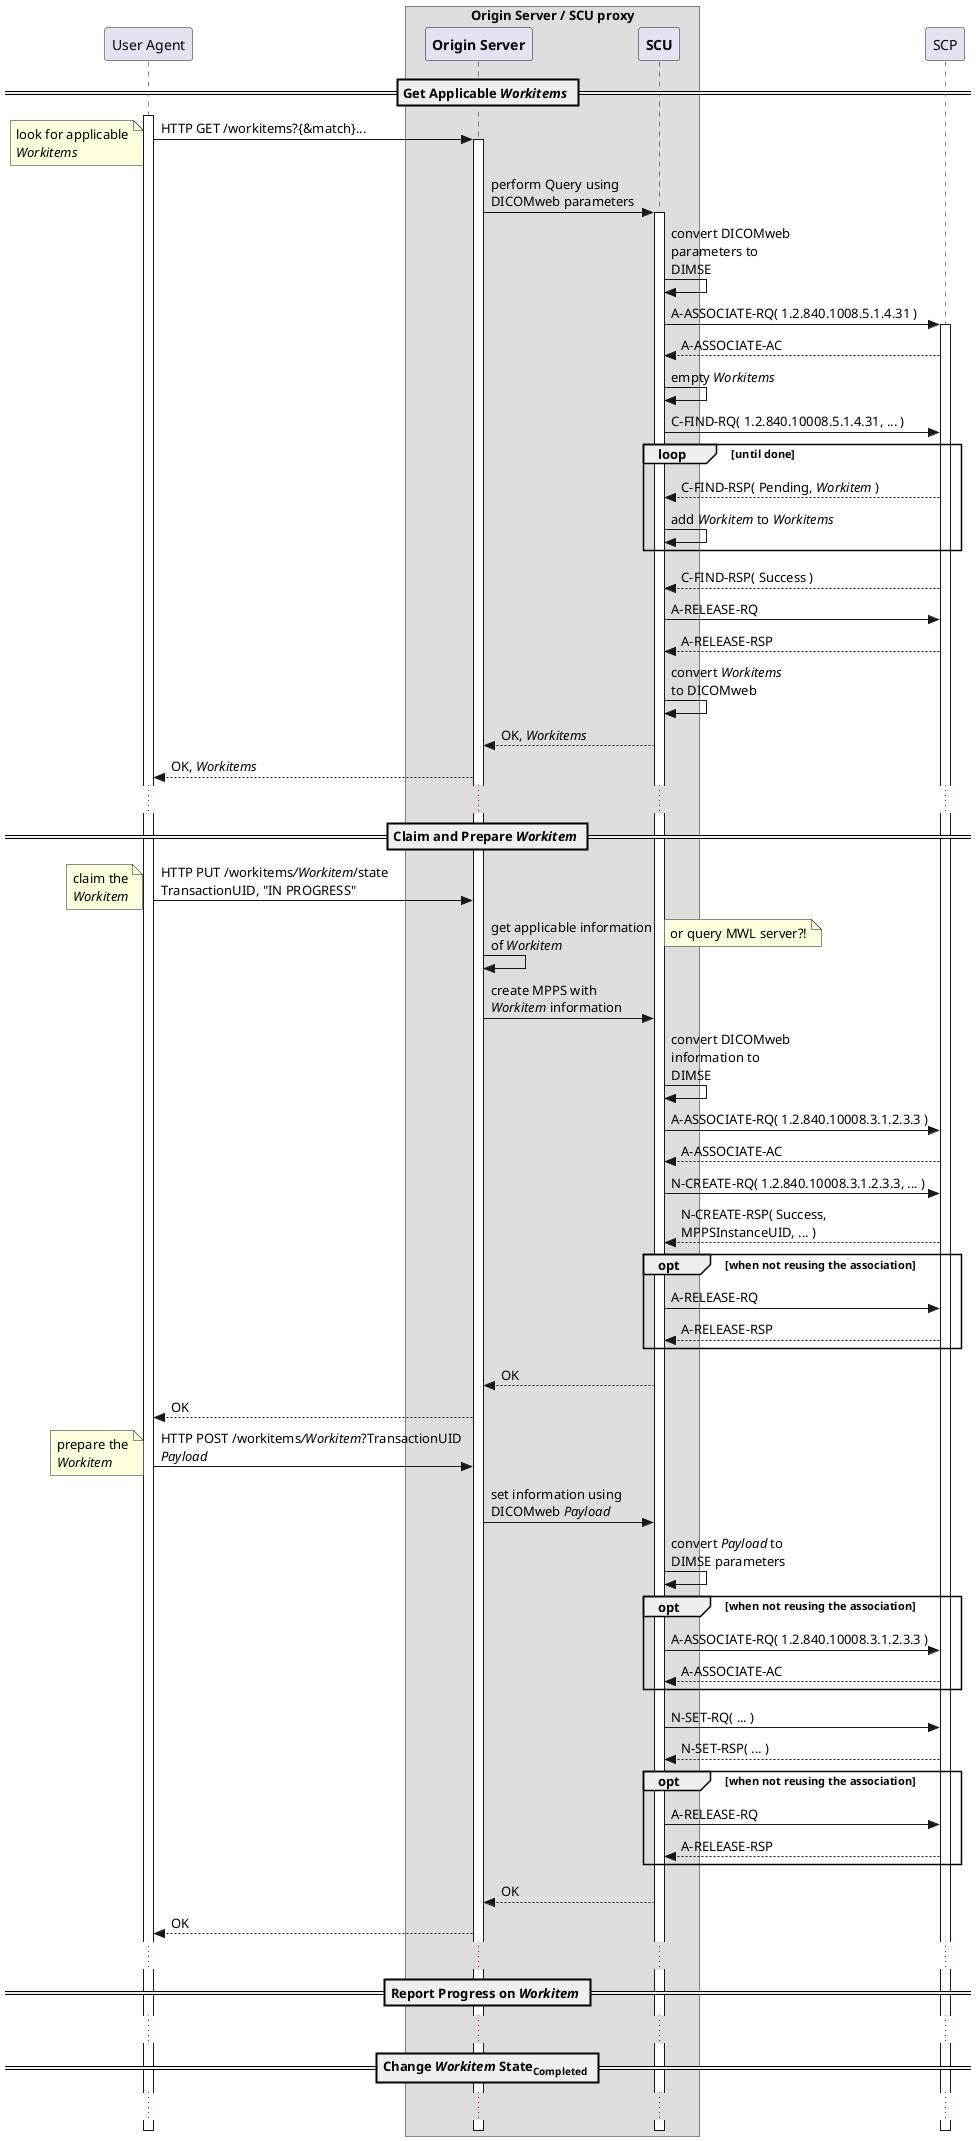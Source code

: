 @startuml SCP-UA Proxy
!pragma teoz true
skinparam style strictuml
hide footbox

participant "User Agent" as UA
box Origin Server / SCU proxy
  participant "**Origin Server**" as OS
  participant "**SCU**" as SCU
end box
participant "SCP" as SCP

== Get Applicable //Workitems// ==
activate UA
UA -> OS: HTTP GET /workitems?{&match}...
activate OS
note left: look for applicable\n//Workitems//
OS -> SCU: perform Query using\nDICOMweb parameters
activate SCU
SCU -> SCU: convert DICOMweb\nparameters to\nDIMSE
SCU -> SCP: A-ASSOCIATE-RQ( 1.2.840.1008.5.1.4.31 )
activate SCP
SCU <-- SCP: A-ASSOCIATE-AC
SCU ->SCU: empty //Workitems//
SCU -> SCP: C-FIND-RQ( 1.2.840.10008.5.1.4.31, ... )
loop until done
  SCU <-- SCP: C-FIND-RSP( Pending, //Workitem// )
  SCU -> SCU: add //Workitem// to //Workitems//
end
SCU <-- SCP: C-FIND-RSP( Success )
SCU -> SCP: A-RELEASE-RQ
SCU <-- SCP: A-RELEASE-RSP
SCU -> SCU: convert //Workitems//\nto DICOMweb
OS <-- SCU: OK, //Workitems//
UA <-- OS: OK, //Workitems//
...

== Claim and Prepare //Workitem// ==
UA -> OS: HTTP PUT /workitems///Workitem///state\nTransactionUID, "IN PROGRESS"
note left: claim the\n//Workitem//
OS -> OS: get applicable information\nof //Workitem//
note right: or query MWL server?!
OS -> SCU: create MPPS with\n//Workitem// information
SCU -> SCU: convert DICOMweb\ninformation to\nDIMSE
SCU -> SCP: A-ASSOCIATE-RQ( 1.2.840.10008.3.1.2.3.3 )
SCU <-- SCP: A-ASSOCIATE-AC
SCU -> SCP: N-CREATE-RQ( 1.2.840.10008.3.1.2.3.3, ... )
SCU <-- SCP: N-CREATE-RSP( Success,\nMPPSInstanceUID, ... )
opt when not reusing the association
  SCU -> SCP: A-RELEASE-RQ
  SCU <-- SCP: A-RELEASE-RSP
end
OS <-- SCU: OK
UA <-- OS: OK

UA -> OS: HTTP POST /workitems///Workitem//?TransactionUID\n//Payload//
note left: prepare the\n//Workitem//
OS -> SCU: set information using\nDICOMweb //Payload//
SCU -> SCU: convert //Payload// to\nDIMSE parameters
opt when not reusing the association
  SCU -> SCP: A-ASSOCIATE-RQ( 1.2.840.10008.3.1.2.3.3 )
  SCU <-- SCP: A-ASSOCIATE-AC
end
SCU -> SCP: N-SET-RQ( ... )
SCU <-- SCP: N-SET-RSP( ... )
opt when not reusing the association
  SCU -> SCP: A-RELEASE-RQ
  SCU <-- SCP: A-RELEASE-RSP
end
OS <-- SCU: OK
UA <-- OS: OK
...
== Report Progress on //Workitem// ==
...
== Change //Workitem// State<sub>Completed</sub> ==
...
